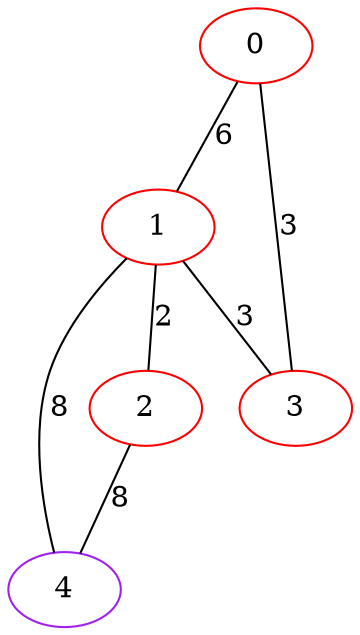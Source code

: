 graph "" {
0 [color=red, weight=1];
1 [color=red, weight=1];
2 [color=red, weight=1];
3 [color=red, weight=1];
4 [color=purple, weight=4];
0 -- 1  [key=0, label=6];
0 -- 3  [key=0, label=3];
1 -- 2  [key=0, label=2];
1 -- 3  [key=0, label=3];
1 -- 4  [key=0, label=8];
2 -- 4  [key=0, label=8];
}
